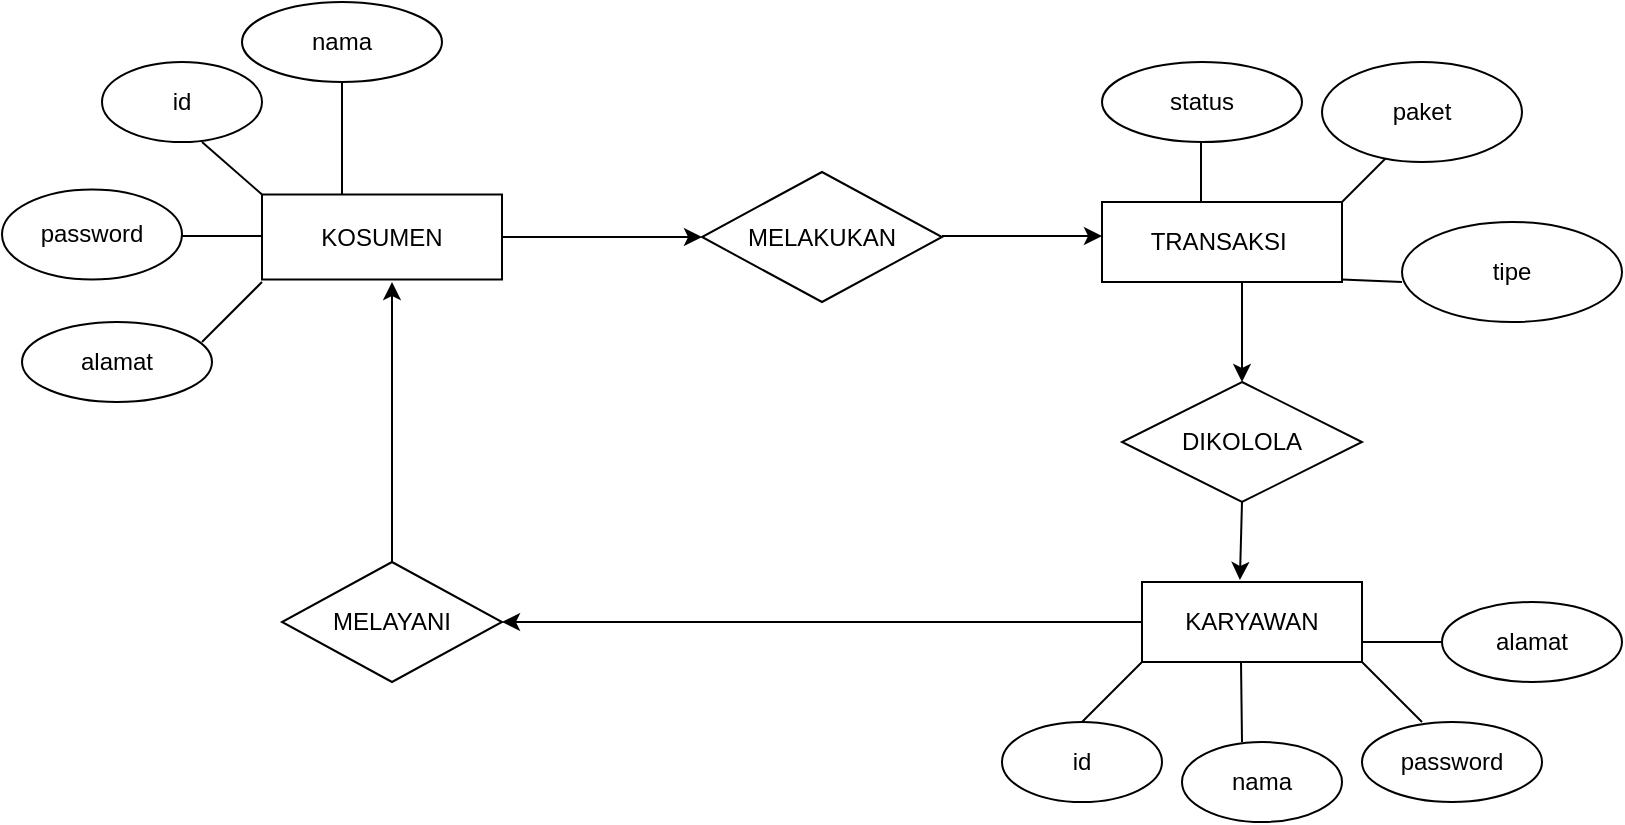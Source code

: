 <mxfile version="20.8.23" type="github">
  <diagram id="R2lEEEUBdFMjLlhIrx00" name="Page-1">
    <mxGraphModel dx="909" dy="532" grid="1" gridSize="10" guides="1" tooltips="1" connect="1" arrows="1" fold="1" page="1" pageScale="1" pageWidth="850" pageHeight="1100" math="0" shadow="0" extFonts="Permanent Marker^https://fonts.googleapis.com/css?family=Permanent+Marker">
      <root>
        <mxCell id="0" />
        <mxCell id="1" parent="0" />
        <mxCell id="_R2PkcQwD8Uu9VUQhNBO-2" value="KOSUMEN" style="rounded=0;whiteSpace=wrap;html=1;" vertex="1" parent="1">
          <mxGeometry x="160" y="156.25" width="120" height="42.5" as="geometry" />
        </mxCell>
        <mxCell id="_R2PkcQwD8Uu9VUQhNBO-7" value="MELAKUKAN" style="rhombus;whiteSpace=wrap;html=1;" vertex="1" parent="1">
          <mxGeometry x="380" y="145" width="120" height="65" as="geometry" />
        </mxCell>
        <mxCell id="_R2PkcQwD8Uu9VUQhNBO-9" value="" style="endArrow=classic;html=1;rounded=0;" edge="1" parent="1">
          <mxGeometry width="50" height="50" relative="1" as="geometry">
            <mxPoint x="500" y="177" as="sourcePoint" />
            <mxPoint x="580" y="177" as="targetPoint" />
            <Array as="points">
              <mxPoint x="530" y="177" />
            </Array>
          </mxGeometry>
        </mxCell>
        <mxCell id="_R2PkcQwD8Uu9VUQhNBO-10" value="TRANSAKSI&amp;nbsp;" style="rounded=0;whiteSpace=wrap;html=1;" vertex="1" parent="1">
          <mxGeometry x="580" y="160" width="120" height="40" as="geometry" />
        </mxCell>
        <mxCell id="_R2PkcQwD8Uu9VUQhNBO-17" value="DIKOLOLA" style="rhombus;whiteSpace=wrap;html=1;" vertex="1" parent="1">
          <mxGeometry x="590" y="250" width="120" height="60" as="geometry" />
        </mxCell>
        <mxCell id="_R2PkcQwD8Uu9VUQhNBO-19" value="KARYAWAN" style="rounded=0;whiteSpace=wrap;html=1;" vertex="1" parent="1">
          <mxGeometry x="600" y="350" width="110" height="40" as="geometry" />
        </mxCell>
        <mxCell id="_R2PkcQwD8Uu9VUQhNBO-25" value="" style="endArrow=classic;html=1;rounded=0;entryX=0;entryY=0.5;entryDx=0;entryDy=0;exitX=1;exitY=0.5;exitDx=0;exitDy=0;" edge="1" parent="1" source="_R2PkcQwD8Uu9VUQhNBO-2" target="_R2PkcQwD8Uu9VUQhNBO-7">
          <mxGeometry width="50" height="50" relative="1" as="geometry">
            <mxPoint x="310" y="206.25" as="sourcePoint" />
            <mxPoint x="360" y="156.25" as="targetPoint" />
          </mxGeometry>
        </mxCell>
        <mxCell id="_R2PkcQwD8Uu9VUQhNBO-26" value="" style="endArrow=classic;html=1;rounded=0;exitX=0;exitY=0.5;exitDx=0;exitDy=0;entryX=1;entryY=0.5;entryDx=0;entryDy=0;" edge="1" parent="1" source="_R2PkcQwD8Uu9VUQhNBO-19" target="_R2PkcQwD8Uu9VUQhNBO-27">
          <mxGeometry width="50" height="50" relative="1" as="geometry">
            <mxPoint x="400" y="340" as="sourcePoint" />
            <mxPoint x="360" y="370" as="targetPoint" />
          </mxGeometry>
        </mxCell>
        <mxCell id="_R2PkcQwD8Uu9VUQhNBO-27" value="MELAYANI" style="rhombus;whiteSpace=wrap;html=1;" vertex="1" parent="1">
          <mxGeometry x="170" y="340" width="110" height="60" as="geometry" />
        </mxCell>
        <mxCell id="_R2PkcQwD8Uu9VUQhNBO-29" value="" style="endArrow=classic;html=1;rounded=0;exitX=0.5;exitY=0;exitDx=0;exitDy=0;" edge="1" parent="1" source="_R2PkcQwD8Uu9VUQhNBO-27">
          <mxGeometry width="50" height="50" relative="1" as="geometry">
            <mxPoint x="400" y="340" as="sourcePoint" />
            <mxPoint x="225" y="200" as="targetPoint" />
            <Array as="points" />
          </mxGeometry>
        </mxCell>
        <mxCell id="_R2PkcQwD8Uu9VUQhNBO-31" value="" style="endArrow=none;html=1;rounded=0;" edge="1" parent="1">
          <mxGeometry width="50" height="50" relative="1" as="geometry">
            <mxPoint x="160" y="156.25" as="sourcePoint" />
            <mxPoint x="130" y="130" as="targetPoint" />
          </mxGeometry>
        </mxCell>
        <mxCell id="_R2PkcQwD8Uu9VUQhNBO-32" value="id" style="ellipse;whiteSpace=wrap;html=1;" vertex="1" parent="1">
          <mxGeometry x="80" y="90" width="80" height="40" as="geometry" />
        </mxCell>
        <mxCell id="_R2PkcQwD8Uu9VUQhNBO-35" value="" style="endArrow=none;html=1;rounded=0;" edge="1" parent="1">
          <mxGeometry width="50" height="50" relative="1" as="geometry">
            <mxPoint x="570" y="420" as="sourcePoint" />
            <mxPoint x="600" y="390" as="targetPoint" />
          </mxGeometry>
        </mxCell>
        <mxCell id="_R2PkcQwD8Uu9VUQhNBO-36" value="id" style="ellipse;whiteSpace=wrap;html=1;" vertex="1" parent="1">
          <mxGeometry x="530" y="420" width="80" height="40" as="geometry" />
        </mxCell>
        <mxCell id="_R2PkcQwD8Uu9VUQhNBO-37" value="" style="endArrow=none;html=1;rounded=0;" edge="1" parent="1">
          <mxGeometry width="50" height="50" relative="1" as="geometry">
            <mxPoint x="650" y="430" as="sourcePoint" />
            <mxPoint x="649.5" y="390" as="targetPoint" />
            <Array as="points">
              <mxPoint x="649.5" y="390" />
            </Array>
          </mxGeometry>
        </mxCell>
        <mxCell id="_R2PkcQwD8Uu9VUQhNBO-39" value="nama" style="ellipse;whiteSpace=wrap;html=1;" vertex="1" parent="1">
          <mxGeometry x="620" y="430" width="80" height="40" as="geometry" />
        </mxCell>
        <mxCell id="_R2PkcQwD8Uu9VUQhNBO-41" value="" style="endArrow=none;html=1;rounded=0;" edge="1" parent="1">
          <mxGeometry width="50" height="50" relative="1" as="geometry">
            <mxPoint x="710" y="390" as="sourcePoint" />
            <mxPoint x="740" y="420" as="targetPoint" />
          </mxGeometry>
        </mxCell>
        <mxCell id="_R2PkcQwD8Uu9VUQhNBO-42" value="password" style="ellipse;whiteSpace=wrap;html=1;" vertex="1" parent="1">
          <mxGeometry x="710" y="420" width="90" height="40" as="geometry" />
        </mxCell>
        <mxCell id="_R2PkcQwD8Uu9VUQhNBO-44" value="" style="endArrow=none;html=1;rounded=0;" edge="1" parent="1">
          <mxGeometry width="50" height="50" relative="1" as="geometry">
            <mxPoint x="710" y="380" as="sourcePoint" />
            <mxPoint x="760" y="380" as="targetPoint" />
          </mxGeometry>
        </mxCell>
        <mxCell id="_R2PkcQwD8Uu9VUQhNBO-45" value="alamat" style="ellipse;whiteSpace=wrap;html=1;" vertex="1" parent="1">
          <mxGeometry x="750" y="360" width="90" height="40" as="geometry" />
        </mxCell>
        <mxCell id="_R2PkcQwD8Uu9VUQhNBO-49" value="" style="endArrow=none;html=1;rounded=0;entryX=0.5;entryY=1;entryDx=0;entryDy=0;" edge="1" parent="1" target="_R2PkcQwD8Uu9VUQhNBO-50">
          <mxGeometry width="50" height="50" relative="1" as="geometry">
            <mxPoint x="200" y="156.25" as="sourcePoint" />
            <mxPoint x="200" y="116.25" as="targetPoint" />
            <Array as="points">
              <mxPoint x="200" y="146.25" />
            </Array>
          </mxGeometry>
        </mxCell>
        <mxCell id="_R2PkcQwD8Uu9VUQhNBO-50" value="nama" style="ellipse;whiteSpace=wrap;html=1;" vertex="1" parent="1">
          <mxGeometry x="150" y="60" width="100" height="40" as="geometry" />
        </mxCell>
        <mxCell id="_R2PkcQwD8Uu9VUQhNBO-54" value="" style="endArrow=none;html=1;rounded=0;" edge="1" parent="1">
          <mxGeometry width="50" height="50" relative="1" as="geometry">
            <mxPoint x="110" y="177" as="sourcePoint" />
            <mxPoint x="160" y="177" as="targetPoint" />
          </mxGeometry>
        </mxCell>
        <mxCell id="_R2PkcQwD8Uu9VUQhNBO-55" value="password" style="ellipse;whiteSpace=wrap;html=1;" vertex="1" parent="1">
          <mxGeometry x="30" y="153.75" width="90" height="45" as="geometry" />
        </mxCell>
        <mxCell id="_R2PkcQwD8Uu9VUQhNBO-57" value="" style="endArrow=none;html=1;rounded=0;" edge="1" parent="1">
          <mxGeometry width="50" height="50" relative="1" as="geometry">
            <mxPoint x="130" y="230" as="sourcePoint" />
            <mxPoint x="160" y="200" as="targetPoint" />
          </mxGeometry>
        </mxCell>
        <mxCell id="_R2PkcQwD8Uu9VUQhNBO-58" value="alamat" style="ellipse;whiteSpace=wrap;html=1;" vertex="1" parent="1">
          <mxGeometry x="40" y="220" width="95" height="40" as="geometry" />
        </mxCell>
        <mxCell id="_R2PkcQwD8Uu9VUQhNBO-60" value="" style="endArrow=classic;html=1;rounded=0;exitX=0.5;exitY=1;exitDx=0;exitDy=0;entryX=0.445;entryY=-0.025;entryDx=0;entryDy=0;entryPerimeter=0;" edge="1" parent="1" source="_R2PkcQwD8Uu9VUQhNBO-17" target="_R2PkcQwD8Uu9VUQhNBO-19">
          <mxGeometry width="50" height="50" relative="1" as="geometry">
            <mxPoint x="650" y="350" as="sourcePoint" />
            <mxPoint x="700" y="300" as="targetPoint" />
          </mxGeometry>
        </mxCell>
        <mxCell id="_R2PkcQwD8Uu9VUQhNBO-65" value="" style="endArrow=classic;html=1;rounded=0;entryX=0.5;entryY=0;entryDx=0;entryDy=0;" edge="1" parent="1" target="_R2PkcQwD8Uu9VUQhNBO-17">
          <mxGeometry width="50" height="50" relative="1" as="geometry">
            <mxPoint x="650" y="200" as="sourcePoint" />
            <mxPoint x="660" y="198.75" as="targetPoint" />
          </mxGeometry>
        </mxCell>
        <mxCell id="_R2PkcQwD8Uu9VUQhNBO-67" value="" style="endArrow=none;html=1;rounded=0;" edge="1" parent="1">
          <mxGeometry width="50" height="50" relative="1" as="geometry">
            <mxPoint x="629.5" y="160" as="sourcePoint" />
            <mxPoint x="629.5" y="123.75" as="targetPoint" />
          </mxGeometry>
        </mxCell>
        <mxCell id="_R2PkcQwD8Uu9VUQhNBO-68" value="status" style="ellipse;whiteSpace=wrap;html=1;" vertex="1" parent="1">
          <mxGeometry x="580" y="90" width="100" height="40" as="geometry" />
        </mxCell>
        <mxCell id="_R2PkcQwD8Uu9VUQhNBO-70" value="" style="endArrow=none;html=1;rounded=0;" edge="1" parent="1">
          <mxGeometry width="50" height="50" relative="1" as="geometry">
            <mxPoint x="700" y="160" as="sourcePoint" />
            <mxPoint x="730" y="130" as="targetPoint" />
          </mxGeometry>
        </mxCell>
        <mxCell id="_R2PkcQwD8Uu9VUQhNBO-71" value="paket" style="ellipse;whiteSpace=wrap;html=1;direction=west;" vertex="1" parent="1">
          <mxGeometry x="690" y="90" width="100" height="50" as="geometry" />
        </mxCell>
        <mxCell id="_R2PkcQwD8Uu9VUQhNBO-72" value="" style="endArrow=none;html=1;rounded=0;" edge="1" parent="1">
          <mxGeometry width="50" height="50" relative="1" as="geometry">
            <mxPoint x="700" y="198.75" as="sourcePoint" />
            <mxPoint x="730" y="200" as="targetPoint" />
          </mxGeometry>
        </mxCell>
        <mxCell id="_R2PkcQwD8Uu9VUQhNBO-73" value="tipe" style="ellipse;whiteSpace=wrap;html=1;" vertex="1" parent="1">
          <mxGeometry x="730" y="170" width="110" height="50" as="geometry" />
        </mxCell>
      </root>
    </mxGraphModel>
  </diagram>
</mxfile>
